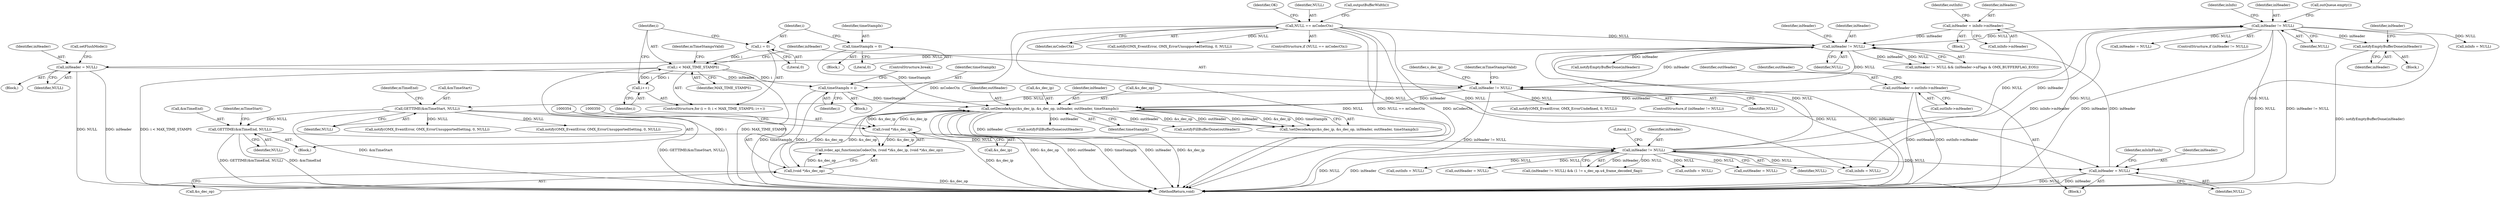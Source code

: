 digraph "0_Android_a4567c66f4764442c6cb7b5c1858810194480fb5@pointer" {
"1000619" [label="(Call,notifyEmptyBufferDone(inHeader))"];
"1000605" [label="(Call,inHeader != NULL)"];
"1000445" [label="(Call,inHeader != NULL)"];
"1000316" [label="(Call,setDecodeArgs(&s_dec_ip, &s_dec_op, inHeader, outHeader, timeStampIx))"];
"1000349" [label="(Call,(void *)&s_dec_ip)"];
"1000353" [label="(Call,(void *)&s_dec_op)"];
"1000291" [label="(Call,inHeader != NULL)"];
"1000261" [label="(Call,inHeader = NULL)"];
"1000233" [label="(Call,inHeader != NULL)"];
"1000184" [label="(Call,inHeader = NULL)"];
"1000125" [label="(Call,NULL == mCodecCtx)"];
"1000199" [label="(Call,inHeader = inInfo->mHeader)"];
"1000211" [label="(Call,outHeader = outInfo->mHeader)"];
"1000286" [label="(Call,timeStampIx = i)"];
"1000274" [label="(Call,i < MAX_TIME_STAMPS)"];
"1000277" [label="(Call,i++)"];
"1000271" [label="(Call,i = 0)"];
"1000267" [label="(Call,timeStampIx = 0)"];
"1000417" [label="(Call,GETTIME(&mTimeEnd, NULL))"];
"1000336" [label="(Call,GETTIME(&mTimeStart, NULL))"];
"1000251" [label="(Block,)"];
"1000607" [label="(Identifier,NULL)"];
"1000181" [label="(Call,inInfo = NULL)"];
"1000136" [label="(Call,notify(OMX_EventError, OMX_ErrorUnsupportedSetting, 0, NULL))"];
"1000147" [label="(Call,outputBufferWidth())"];
"1000213" [label="(Call,outInfo->mHeader)"];
"1000189" [label="(Identifier,mIsInFlush)"];
"1000290" [label="(ControlStructure,if (inHeader != NULL))"];
"1000174" [label="(Call,outQueue.empty())"];
"1000611" [label="(Identifier,inInfo)"];
"1000212" [label="(Identifier,outHeader)"];
"1000269" [label="(Literal,0)"];
"1000124" [label="(ControlStructure,if (NULL == mCodecCtx))"];
"1000263" [label="(Identifier,NULL)"];
"1000201" [label="(Call,inInfo->mHeader)"];
"1000316" [label="(Call,setDecodeArgs(&s_dec_ip, &s_dec_op, inHeader, outHeader, timeStampIx))"];
"1000307" [label="(Block,)"];
"1000186" [label="(Identifier,NULL)"];
"1000620" [label="(Identifier,inHeader)"];
"1000319" [label="(Call,&s_dec_op)"];
"1000208" [label="(Identifier,outInfo)"];
"1000606" [label="(Identifier,inHeader)"];
"1000261" [label="(Call,inHeader = NULL)"];
"1000598" [label="(Call,notifyFillBufferDone(outHeader))"];
"1000125" [label="(Call,NULL == mCodecCtx)"];
"1000291" [label="(Call,inHeader != NULL)"];
"1000276" [label="(Identifier,MAX_TIME_STAMPS)"];
"1000285" [label="(Block,)"];
"1000238" [label="(Identifier,inHeader)"];
"1000271" [label="(Call,i = 0)"];
"1000447" [label="(Identifier,NULL)"];
"1000605" [label="(Call,inHeader != NULL)"];
"1000322" [label="(Identifier,outHeader)"];
"1000323" [label="(Identifier,timeStampIx)"];
"1000562" [label="(Call,outInfo = NULL)"];
"1000616" [label="(Call,inInfo = NULL)"];
"1000355" [label="(Call,&s_dec_op)"];
"1000422" [label="(Identifier,mTimeStart)"];
"1000286" [label="(Call,timeStampIx = i)"];
"1000608" [label="(Block,)"];
"1000185" [label="(Identifier,inHeader)"];
"1000293" [label="(Identifier,NULL)"];
"1000621" [label="(Call,inHeader = NULL)"];
"1000131" [label="(Identifier,OK)"];
"1000619" [label="(Call,notifyEmptyBufferDone(inHeader))"];
"1000622" [label="(Identifier,inHeader)"];
"1000264" [label="(Call,setFlushMode())"];
"1000194" [label="(Block,)"];
"1000317" [label="(Call,&s_dec_ip)"];
"1000270" [label="(ControlStructure,for (i = 0; i < MAX_TIME_STAMPS; i++))"];
"1000341" [label="(Identifier,mTimeEnd)"];
"1000353" [label="(Call,(void *)&s_dec_op)"];
"1000321" [label="(Identifier,inHeader)"];
"1000265" [label="(Block,)"];
"1000565" [label="(Call,notifyFillBufferDone(outHeader))"];
"1000278" [label="(Identifier,i)"];
"1000127" [label="(Identifier,mCodecCtx)"];
"1000283" [label="(Identifier,mTimeStampsValid)"];
"1000567" [label="(Call,outHeader = NULL)"];
"1000289" [label="(ControlStructure,break;)"];
"1000351" [label="(Call,&s_dec_ip)"];
"1000175" [label="(Block,)"];
"1000235" [label="(Identifier,NULL)"];
"1000297" [label="(Identifier,mTimeStampsValid)"];
"1000199" [label="(Call,inHeader = inInfo->mHeader)"];
"1000449" [label="(Literal,1)"];
"1000234" [label="(Identifier,inHeader)"];
"1000292" [label="(Identifier,inHeader)"];
"1000287" [label="(Identifier,timeStampIx)"];
"1000604" [label="(ControlStructure,if (inHeader != NULL))"];
"1000232" [label="(Call,inHeader != NULL && (inHeader->nFlags & OMX_BUFFERFLAG_EOS))"];
"1000126" [label="(Identifier,NULL)"];
"1000184" [label="(Call,inHeader = NULL)"];
"1000262" [label="(Identifier,inHeader)"];
"1000420" [label="(Identifier,NULL)"];
"1000218" [label="(Identifier,outHeader)"];
"1000418" [label="(Call,&mTimeEnd)"];
"1000339" [label="(Identifier,NULL)"];
"1000233" [label="(Call,inHeader != NULL)"];
"1000267" [label="(Call,timeStampIx = 0)"];
"1000273" [label="(Literal,0)"];
"1000315" [label="(Call,!setDecodeArgs(&s_dec_ip, &s_dec_op, inHeader, outHeader, timeStampIx))"];
"1000445" [label="(Call,inHeader != NULL)"];
"1000288" [label="(Identifier,i)"];
"1000318" [label="(Identifier,s_dec_ip)"];
"1000444" [label="(Call,(inHeader != NULL) && (1 != s_dec_op.u4_frame_decoded_flag))"];
"1000595" [label="(Call,outInfo = NULL)"];
"1000268" [label="(Identifier,timeStampIx)"];
"1000275" [label="(Identifier,i)"];
"1000347" [label="(Call,ivdec_api_function(mCodecCtx, (void *)&s_dec_ip, (void *)&s_dec_op))"];
"1000272" [label="(Identifier,i)"];
"1000417" [label="(Call,GETTIME(&mTimeEnd, NULL))"];
"1000259" [label="(Call,notifyEmptyBufferDone(inHeader))"];
"1000624" [label="(MethodReturn,void)"];
"1000398" [label="(Call,notify(OMX_EventError, OMX_ErrorUnsupportedSetting, 0, NULL))"];
"1000336" [label="(Call,GETTIME(&mTimeStart, NULL))"];
"1000277" [label="(Call,i++)"];
"1000600" [label="(Call,outHeader = NULL)"];
"1000200" [label="(Identifier,inHeader)"];
"1000446" [label="(Identifier,inHeader)"];
"1000349" [label="(Call,(void *)&s_dec_ip)"];
"1000337" [label="(Call,&mTimeStart)"];
"1000374" [label="(Call,notify(OMX_EventError, OMX_ErrorUnsupportedSetting, 0, NULL))"];
"1000211" [label="(Call,outHeader = outInfo->mHeader)"];
"1000327" [label="(Call,notify(OMX_EventError, OMX_ErrorUndefined, 0, NULL))"];
"1000274" [label="(Call,i < MAX_TIME_STAMPS)"];
"1000619" -> "1000608"  [label="AST: "];
"1000619" -> "1000620"  [label="CFG: "];
"1000620" -> "1000619"  [label="AST: "];
"1000622" -> "1000619"  [label="CFG: "];
"1000619" -> "1000624"  [label="DDG: notifyEmptyBufferDone(inHeader)"];
"1000605" -> "1000619"  [label="DDG: inHeader"];
"1000605" -> "1000604"  [label="AST: "];
"1000605" -> "1000607"  [label="CFG: "];
"1000606" -> "1000605"  [label="AST: "];
"1000607" -> "1000605"  [label="AST: "];
"1000174" -> "1000605"  [label="CFG: "];
"1000611" -> "1000605"  [label="CFG: "];
"1000605" -> "1000624"  [label="DDG: NULL"];
"1000605" -> "1000624"  [label="DDG: inHeader != NULL"];
"1000605" -> "1000624"  [label="DDG: inHeader"];
"1000605" -> "1000181"  [label="DDG: NULL"];
"1000605" -> "1000184"  [label="DDG: NULL"];
"1000605" -> "1000233"  [label="DDG: NULL"];
"1000445" -> "1000605"  [label="DDG: inHeader"];
"1000445" -> "1000605"  [label="DDG: NULL"];
"1000605" -> "1000616"  [label="DDG: NULL"];
"1000605" -> "1000621"  [label="DDG: NULL"];
"1000445" -> "1000444"  [label="AST: "];
"1000445" -> "1000447"  [label="CFG: "];
"1000446" -> "1000445"  [label="AST: "];
"1000447" -> "1000445"  [label="AST: "];
"1000449" -> "1000445"  [label="CFG: "];
"1000444" -> "1000445"  [label="CFG: "];
"1000445" -> "1000624"  [label="DDG: inHeader"];
"1000445" -> "1000624"  [label="DDG: NULL"];
"1000445" -> "1000181"  [label="DDG: NULL"];
"1000445" -> "1000184"  [label="DDG: NULL"];
"1000445" -> "1000233"  [label="DDG: NULL"];
"1000445" -> "1000444"  [label="DDG: inHeader"];
"1000445" -> "1000444"  [label="DDG: NULL"];
"1000316" -> "1000445"  [label="DDG: inHeader"];
"1000417" -> "1000445"  [label="DDG: NULL"];
"1000445" -> "1000562"  [label="DDG: NULL"];
"1000445" -> "1000567"  [label="DDG: NULL"];
"1000445" -> "1000595"  [label="DDG: NULL"];
"1000445" -> "1000600"  [label="DDG: NULL"];
"1000316" -> "1000315"  [label="AST: "];
"1000316" -> "1000323"  [label="CFG: "];
"1000317" -> "1000316"  [label="AST: "];
"1000319" -> "1000316"  [label="AST: "];
"1000321" -> "1000316"  [label="AST: "];
"1000322" -> "1000316"  [label="AST: "];
"1000323" -> "1000316"  [label="AST: "];
"1000315" -> "1000316"  [label="CFG: "];
"1000316" -> "1000624"  [label="DDG: &s_dec_op"];
"1000316" -> "1000624"  [label="DDG: outHeader"];
"1000316" -> "1000624"  [label="DDG: timeStampIx"];
"1000316" -> "1000624"  [label="DDG: inHeader"];
"1000316" -> "1000624"  [label="DDG: &s_dec_ip"];
"1000316" -> "1000315"  [label="DDG: &s_dec_op"];
"1000316" -> "1000315"  [label="DDG: outHeader"];
"1000316" -> "1000315"  [label="DDG: inHeader"];
"1000316" -> "1000315"  [label="DDG: &s_dec_ip"];
"1000316" -> "1000315"  [label="DDG: timeStampIx"];
"1000349" -> "1000316"  [label="DDG: &s_dec_ip"];
"1000353" -> "1000316"  [label="DDG: &s_dec_op"];
"1000291" -> "1000316"  [label="DDG: inHeader"];
"1000211" -> "1000316"  [label="DDG: outHeader"];
"1000286" -> "1000316"  [label="DDG: timeStampIx"];
"1000267" -> "1000316"  [label="DDG: timeStampIx"];
"1000316" -> "1000349"  [label="DDG: &s_dec_ip"];
"1000316" -> "1000353"  [label="DDG: &s_dec_op"];
"1000316" -> "1000565"  [label="DDG: outHeader"];
"1000316" -> "1000598"  [label="DDG: outHeader"];
"1000349" -> "1000347"  [label="AST: "];
"1000349" -> "1000351"  [label="CFG: "];
"1000350" -> "1000349"  [label="AST: "];
"1000351" -> "1000349"  [label="AST: "];
"1000354" -> "1000349"  [label="CFG: "];
"1000349" -> "1000624"  [label="DDG: &s_dec_ip"];
"1000349" -> "1000347"  [label="DDG: &s_dec_ip"];
"1000353" -> "1000347"  [label="AST: "];
"1000353" -> "1000355"  [label="CFG: "];
"1000354" -> "1000353"  [label="AST: "];
"1000355" -> "1000353"  [label="AST: "];
"1000347" -> "1000353"  [label="CFG: "];
"1000353" -> "1000624"  [label="DDG: &s_dec_op"];
"1000353" -> "1000347"  [label="DDG: &s_dec_op"];
"1000291" -> "1000290"  [label="AST: "];
"1000291" -> "1000293"  [label="CFG: "];
"1000292" -> "1000291"  [label="AST: "];
"1000293" -> "1000291"  [label="AST: "];
"1000297" -> "1000291"  [label="CFG: "];
"1000318" -> "1000291"  [label="CFG: "];
"1000291" -> "1000624"  [label="DDG: inHeader != NULL"];
"1000261" -> "1000291"  [label="DDG: inHeader"];
"1000233" -> "1000291"  [label="DDG: inHeader"];
"1000233" -> "1000291"  [label="DDG: NULL"];
"1000291" -> "1000327"  [label="DDG: NULL"];
"1000291" -> "1000336"  [label="DDG: NULL"];
"1000261" -> "1000251"  [label="AST: "];
"1000261" -> "1000263"  [label="CFG: "];
"1000262" -> "1000261"  [label="AST: "];
"1000263" -> "1000261"  [label="AST: "];
"1000264" -> "1000261"  [label="CFG: "];
"1000261" -> "1000624"  [label="DDG: NULL"];
"1000261" -> "1000624"  [label="DDG: inHeader"];
"1000233" -> "1000261"  [label="DDG: NULL"];
"1000233" -> "1000232"  [label="AST: "];
"1000233" -> "1000235"  [label="CFG: "];
"1000234" -> "1000233"  [label="AST: "];
"1000235" -> "1000233"  [label="AST: "];
"1000238" -> "1000233"  [label="CFG: "];
"1000232" -> "1000233"  [label="CFG: "];
"1000233" -> "1000624"  [label="DDG: NULL"];
"1000233" -> "1000624"  [label="DDG: inHeader"];
"1000233" -> "1000232"  [label="DDG: inHeader"];
"1000233" -> "1000232"  [label="DDG: NULL"];
"1000184" -> "1000233"  [label="DDG: inHeader"];
"1000199" -> "1000233"  [label="DDG: inHeader"];
"1000125" -> "1000233"  [label="DDG: NULL"];
"1000233" -> "1000259"  [label="DDG: inHeader"];
"1000184" -> "1000175"  [label="AST: "];
"1000184" -> "1000186"  [label="CFG: "];
"1000185" -> "1000184"  [label="AST: "];
"1000186" -> "1000184"  [label="AST: "];
"1000189" -> "1000184"  [label="CFG: "];
"1000184" -> "1000624"  [label="DDG: NULL"];
"1000184" -> "1000624"  [label="DDG: inHeader"];
"1000125" -> "1000184"  [label="DDG: NULL"];
"1000125" -> "1000124"  [label="AST: "];
"1000125" -> "1000127"  [label="CFG: "];
"1000126" -> "1000125"  [label="AST: "];
"1000127" -> "1000125"  [label="AST: "];
"1000131" -> "1000125"  [label="CFG: "];
"1000147" -> "1000125"  [label="CFG: "];
"1000125" -> "1000624"  [label="DDG: NULL"];
"1000125" -> "1000624"  [label="DDG: NULL == mCodecCtx"];
"1000125" -> "1000624"  [label="DDG: mCodecCtx"];
"1000125" -> "1000136"  [label="DDG: NULL"];
"1000125" -> "1000181"  [label="DDG: NULL"];
"1000125" -> "1000347"  [label="DDG: mCodecCtx"];
"1000199" -> "1000194"  [label="AST: "];
"1000199" -> "1000201"  [label="CFG: "];
"1000200" -> "1000199"  [label="AST: "];
"1000201" -> "1000199"  [label="AST: "];
"1000208" -> "1000199"  [label="CFG: "];
"1000199" -> "1000624"  [label="DDG: inInfo->mHeader"];
"1000211" -> "1000175"  [label="AST: "];
"1000211" -> "1000213"  [label="CFG: "];
"1000212" -> "1000211"  [label="AST: "];
"1000213" -> "1000211"  [label="AST: "];
"1000218" -> "1000211"  [label="CFG: "];
"1000211" -> "1000624"  [label="DDG: outHeader"];
"1000211" -> "1000624"  [label="DDG: outInfo->mHeader"];
"1000286" -> "1000285"  [label="AST: "];
"1000286" -> "1000288"  [label="CFG: "];
"1000287" -> "1000286"  [label="AST: "];
"1000288" -> "1000286"  [label="AST: "];
"1000289" -> "1000286"  [label="CFG: "];
"1000286" -> "1000624"  [label="DDG: timeStampIx"];
"1000286" -> "1000624"  [label="DDG: i"];
"1000274" -> "1000286"  [label="DDG: i"];
"1000274" -> "1000270"  [label="AST: "];
"1000274" -> "1000276"  [label="CFG: "];
"1000275" -> "1000274"  [label="AST: "];
"1000276" -> "1000274"  [label="AST: "];
"1000283" -> "1000274"  [label="CFG: "];
"1000292" -> "1000274"  [label="CFG: "];
"1000274" -> "1000624"  [label="DDG: i"];
"1000274" -> "1000624"  [label="DDG: i < MAX_TIME_STAMPS"];
"1000274" -> "1000624"  [label="DDG: MAX_TIME_STAMPS"];
"1000277" -> "1000274"  [label="DDG: i"];
"1000271" -> "1000274"  [label="DDG: i"];
"1000274" -> "1000277"  [label="DDG: i"];
"1000277" -> "1000270"  [label="AST: "];
"1000277" -> "1000278"  [label="CFG: "];
"1000278" -> "1000277"  [label="AST: "];
"1000275" -> "1000277"  [label="CFG: "];
"1000271" -> "1000270"  [label="AST: "];
"1000271" -> "1000273"  [label="CFG: "];
"1000272" -> "1000271"  [label="AST: "];
"1000273" -> "1000271"  [label="AST: "];
"1000275" -> "1000271"  [label="CFG: "];
"1000267" -> "1000265"  [label="AST: "];
"1000267" -> "1000269"  [label="CFG: "];
"1000268" -> "1000267"  [label="AST: "];
"1000269" -> "1000267"  [label="AST: "];
"1000272" -> "1000267"  [label="CFG: "];
"1000417" -> "1000307"  [label="AST: "];
"1000417" -> "1000420"  [label="CFG: "];
"1000418" -> "1000417"  [label="AST: "];
"1000420" -> "1000417"  [label="AST: "];
"1000422" -> "1000417"  [label="CFG: "];
"1000417" -> "1000624"  [label="DDG: &mTimeEnd"];
"1000417" -> "1000624"  [label="DDG: GETTIME(&mTimeEnd, NULL)"];
"1000336" -> "1000417"  [label="DDG: NULL"];
"1000336" -> "1000307"  [label="AST: "];
"1000336" -> "1000339"  [label="CFG: "];
"1000337" -> "1000336"  [label="AST: "];
"1000339" -> "1000336"  [label="AST: "];
"1000341" -> "1000336"  [label="CFG: "];
"1000336" -> "1000624"  [label="DDG: GETTIME(&mTimeStart, NULL)"];
"1000336" -> "1000624"  [label="DDG: &mTimeStart"];
"1000336" -> "1000374"  [label="DDG: NULL"];
"1000336" -> "1000398"  [label="DDG: NULL"];
}
